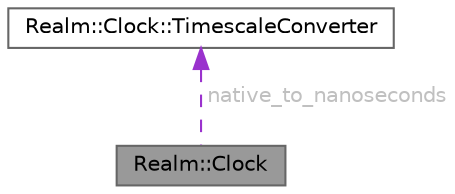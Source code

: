 digraph "Realm::Clock"
{
 // LATEX_PDF_SIZE
  bgcolor="transparent";
  edge [fontname=Helvetica,fontsize=10,labelfontname=Helvetica,labelfontsize=10];
  node [fontname=Helvetica,fontsize=10,shape=box,height=0.2,width=0.4];
  Node1 [id="Node000001",label="Realm::Clock",height=0.2,width=0.4,color="gray40", fillcolor="grey60", style="filled", fontcolor="black",tooltip=" "];
  Node2 -> Node1 [id="edge1_Node000001_Node000002",dir="back",color="darkorchid3",style="dashed",tooltip=" ",label=" native_to_nanoseconds",fontcolor="grey" ];
  Node2 [id="Node000002",label="Realm::Clock::TimescaleConverter",height=0.2,width=0.4,color="gray40", fillcolor="white", style="filled",URL="$classRealm_1_1Clock_1_1TimescaleConverter.html",tooltip=" "];
}
